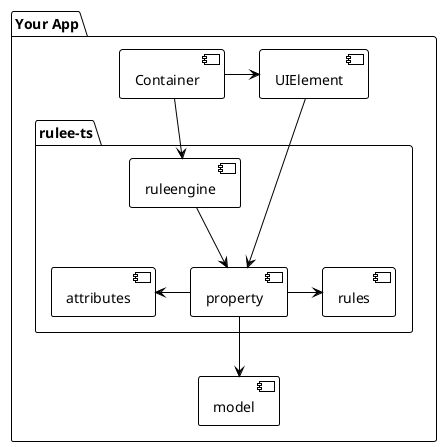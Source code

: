 @startuml

!theme plain

package "Your App" {

    package "rulee-ts" {
      [ruleengine] -down-> [property]
      [property] -right-> [rules]
      [property] -left-> [attributes]
    }

    [property] --> [model]
    [Container] -down-> ruleengine
    [UIElement] -down-> property
    [Container] -> UIElement
}

@enduml